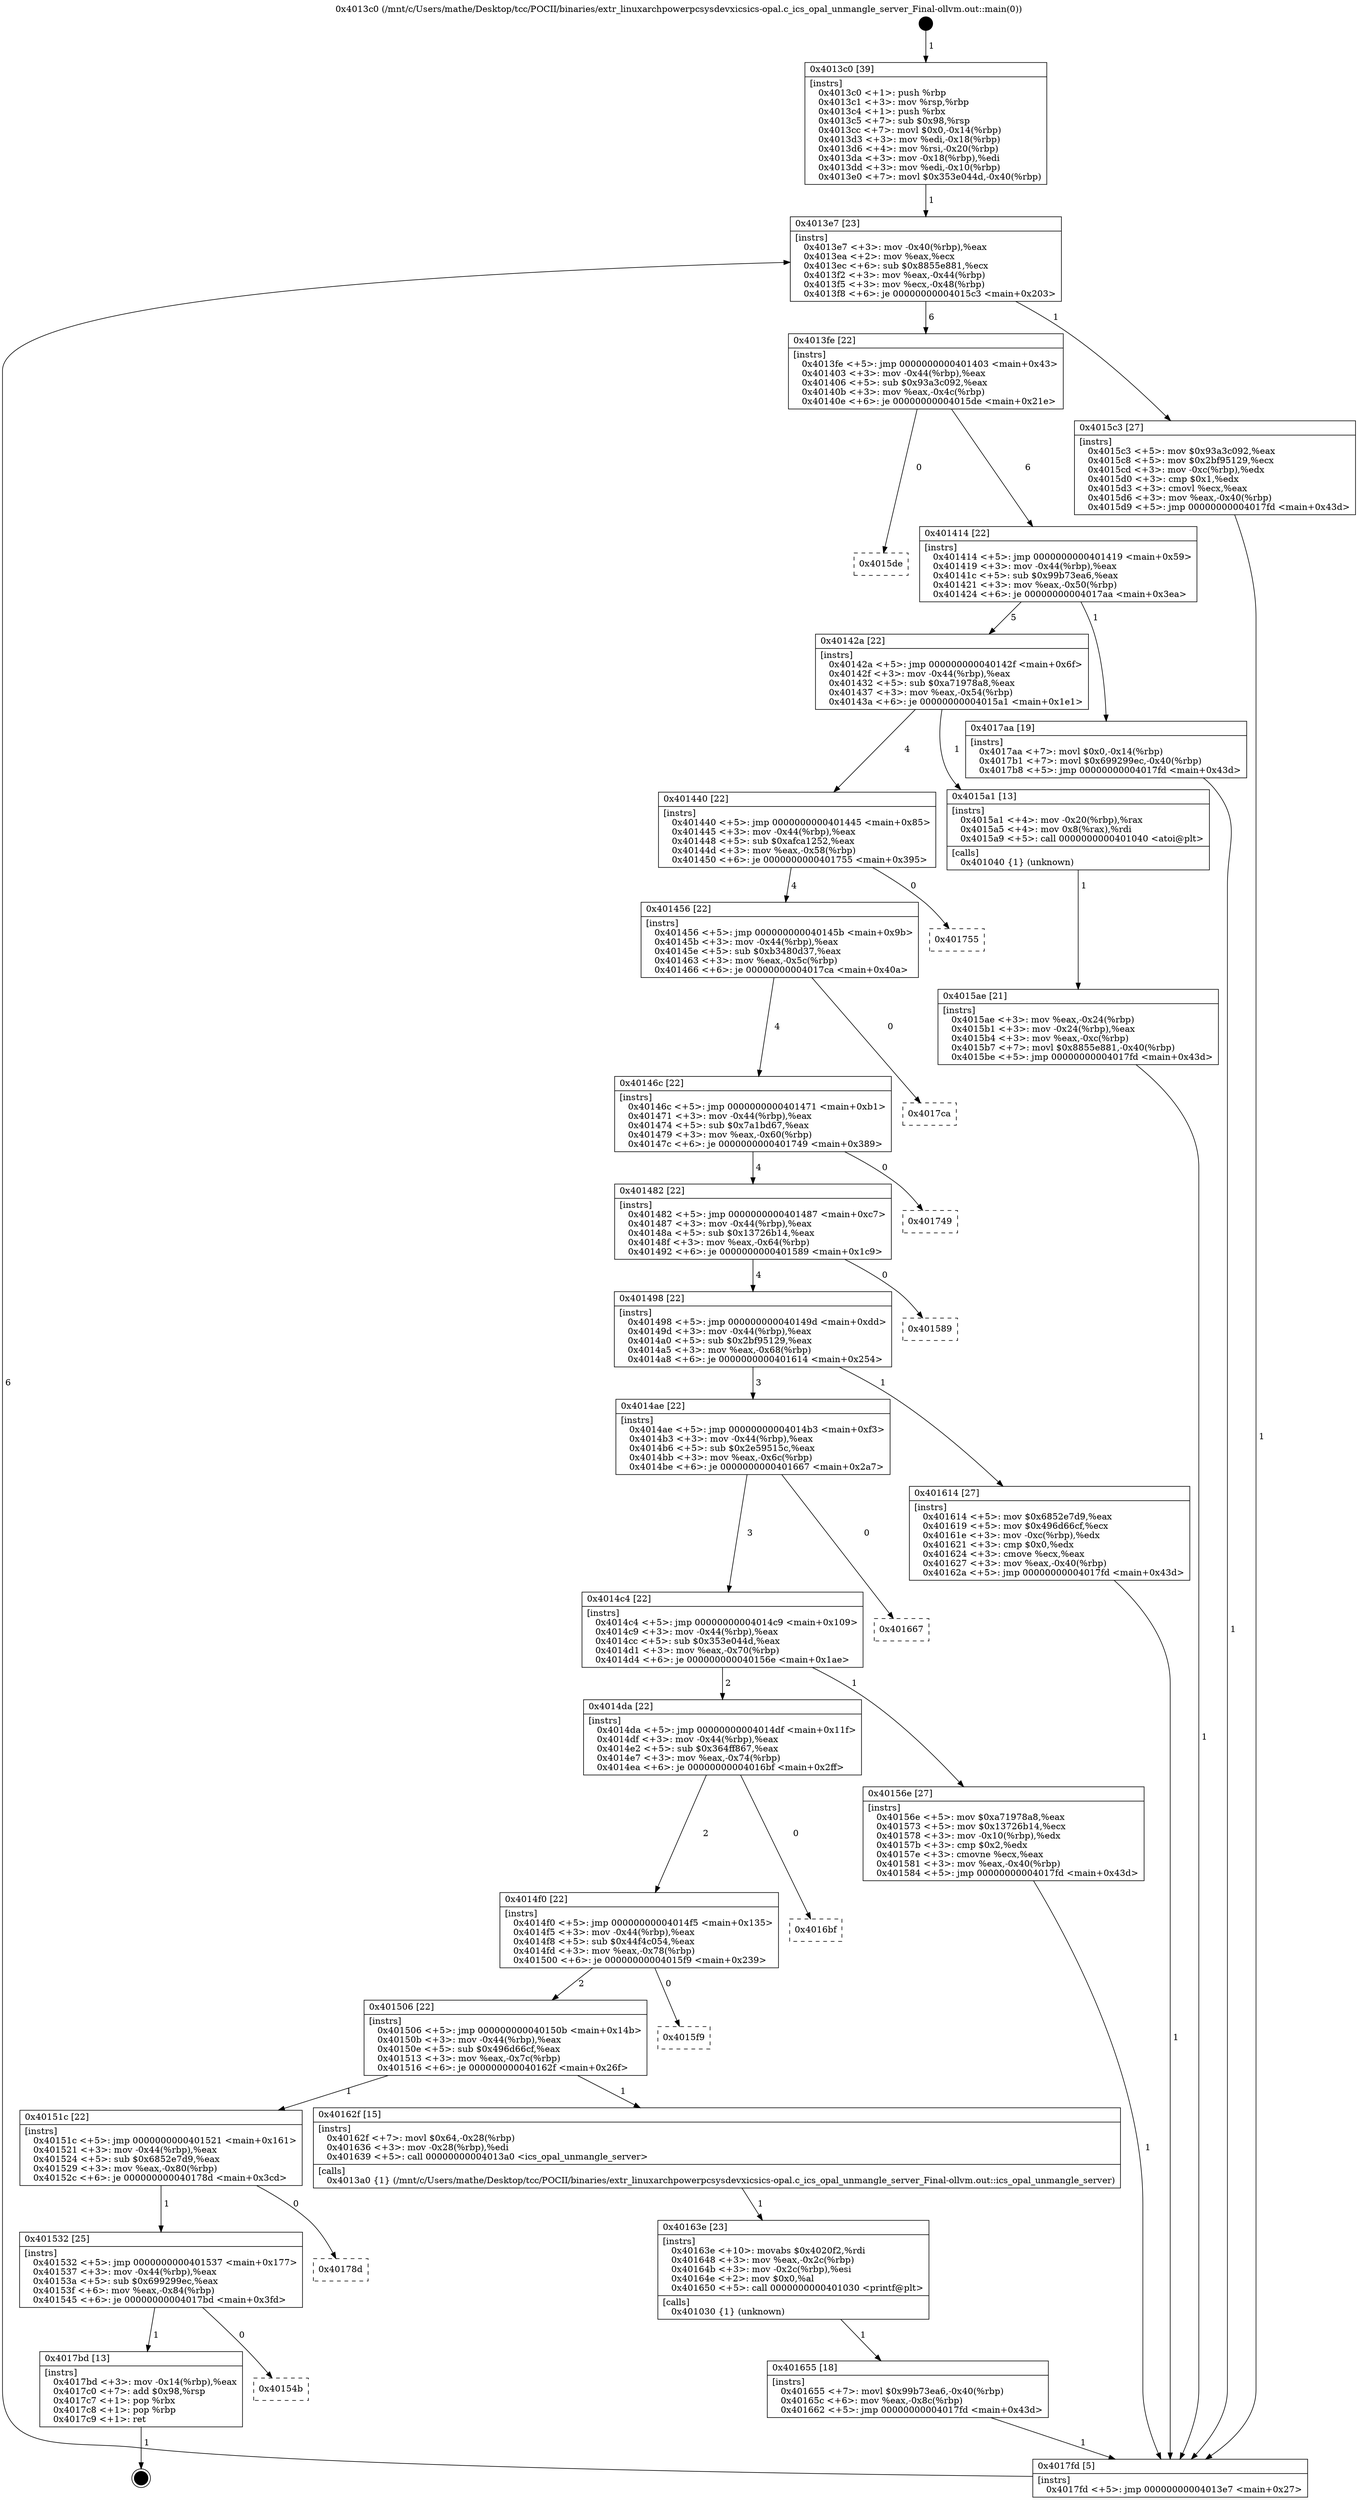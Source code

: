 digraph "0x4013c0" {
  label = "0x4013c0 (/mnt/c/Users/mathe/Desktop/tcc/POCII/binaries/extr_linuxarchpowerpcsysdevxicsics-opal.c_ics_opal_unmangle_server_Final-ollvm.out::main(0))"
  labelloc = "t"
  node[shape=record]

  Entry [label="",width=0.3,height=0.3,shape=circle,fillcolor=black,style=filled]
  "0x4013e7" [label="{
     0x4013e7 [23]\l
     | [instrs]\l
     &nbsp;&nbsp;0x4013e7 \<+3\>: mov -0x40(%rbp),%eax\l
     &nbsp;&nbsp;0x4013ea \<+2\>: mov %eax,%ecx\l
     &nbsp;&nbsp;0x4013ec \<+6\>: sub $0x8855e881,%ecx\l
     &nbsp;&nbsp;0x4013f2 \<+3\>: mov %eax,-0x44(%rbp)\l
     &nbsp;&nbsp;0x4013f5 \<+3\>: mov %ecx,-0x48(%rbp)\l
     &nbsp;&nbsp;0x4013f8 \<+6\>: je 00000000004015c3 \<main+0x203\>\l
  }"]
  "0x4015c3" [label="{
     0x4015c3 [27]\l
     | [instrs]\l
     &nbsp;&nbsp;0x4015c3 \<+5\>: mov $0x93a3c092,%eax\l
     &nbsp;&nbsp;0x4015c8 \<+5\>: mov $0x2bf95129,%ecx\l
     &nbsp;&nbsp;0x4015cd \<+3\>: mov -0xc(%rbp),%edx\l
     &nbsp;&nbsp;0x4015d0 \<+3\>: cmp $0x1,%edx\l
     &nbsp;&nbsp;0x4015d3 \<+3\>: cmovl %ecx,%eax\l
     &nbsp;&nbsp;0x4015d6 \<+3\>: mov %eax,-0x40(%rbp)\l
     &nbsp;&nbsp;0x4015d9 \<+5\>: jmp 00000000004017fd \<main+0x43d\>\l
  }"]
  "0x4013fe" [label="{
     0x4013fe [22]\l
     | [instrs]\l
     &nbsp;&nbsp;0x4013fe \<+5\>: jmp 0000000000401403 \<main+0x43\>\l
     &nbsp;&nbsp;0x401403 \<+3\>: mov -0x44(%rbp),%eax\l
     &nbsp;&nbsp;0x401406 \<+5\>: sub $0x93a3c092,%eax\l
     &nbsp;&nbsp;0x40140b \<+3\>: mov %eax,-0x4c(%rbp)\l
     &nbsp;&nbsp;0x40140e \<+6\>: je 00000000004015de \<main+0x21e\>\l
  }"]
  Exit [label="",width=0.3,height=0.3,shape=circle,fillcolor=black,style=filled,peripheries=2]
  "0x4015de" [label="{
     0x4015de\l
  }", style=dashed]
  "0x401414" [label="{
     0x401414 [22]\l
     | [instrs]\l
     &nbsp;&nbsp;0x401414 \<+5\>: jmp 0000000000401419 \<main+0x59\>\l
     &nbsp;&nbsp;0x401419 \<+3\>: mov -0x44(%rbp),%eax\l
     &nbsp;&nbsp;0x40141c \<+5\>: sub $0x99b73ea6,%eax\l
     &nbsp;&nbsp;0x401421 \<+3\>: mov %eax,-0x50(%rbp)\l
     &nbsp;&nbsp;0x401424 \<+6\>: je 00000000004017aa \<main+0x3ea\>\l
  }"]
  "0x40154b" [label="{
     0x40154b\l
  }", style=dashed]
  "0x4017aa" [label="{
     0x4017aa [19]\l
     | [instrs]\l
     &nbsp;&nbsp;0x4017aa \<+7\>: movl $0x0,-0x14(%rbp)\l
     &nbsp;&nbsp;0x4017b1 \<+7\>: movl $0x699299ec,-0x40(%rbp)\l
     &nbsp;&nbsp;0x4017b8 \<+5\>: jmp 00000000004017fd \<main+0x43d\>\l
  }"]
  "0x40142a" [label="{
     0x40142a [22]\l
     | [instrs]\l
     &nbsp;&nbsp;0x40142a \<+5\>: jmp 000000000040142f \<main+0x6f\>\l
     &nbsp;&nbsp;0x40142f \<+3\>: mov -0x44(%rbp),%eax\l
     &nbsp;&nbsp;0x401432 \<+5\>: sub $0xa71978a8,%eax\l
     &nbsp;&nbsp;0x401437 \<+3\>: mov %eax,-0x54(%rbp)\l
     &nbsp;&nbsp;0x40143a \<+6\>: je 00000000004015a1 \<main+0x1e1\>\l
  }"]
  "0x4017bd" [label="{
     0x4017bd [13]\l
     | [instrs]\l
     &nbsp;&nbsp;0x4017bd \<+3\>: mov -0x14(%rbp),%eax\l
     &nbsp;&nbsp;0x4017c0 \<+7\>: add $0x98,%rsp\l
     &nbsp;&nbsp;0x4017c7 \<+1\>: pop %rbx\l
     &nbsp;&nbsp;0x4017c8 \<+1\>: pop %rbp\l
     &nbsp;&nbsp;0x4017c9 \<+1\>: ret\l
  }"]
  "0x4015a1" [label="{
     0x4015a1 [13]\l
     | [instrs]\l
     &nbsp;&nbsp;0x4015a1 \<+4\>: mov -0x20(%rbp),%rax\l
     &nbsp;&nbsp;0x4015a5 \<+4\>: mov 0x8(%rax),%rdi\l
     &nbsp;&nbsp;0x4015a9 \<+5\>: call 0000000000401040 \<atoi@plt\>\l
     | [calls]\l
     &nbsp;&nbsp;0x401040 \{1\} (unknown)\l
  }"]
  "0x401440" [label="{
     0x401440 [22]\l
     | [instrs]\l
     &nbsp;&nbsp;0x401440 \<+5\>: jmp 0000000000401445 \<main+0x85\>\l
     &nbsp;&nbsp;0x401445 \<+3\>: mov -0x44(%rbp),%eax\l
     &nbsp;&nbsp;0x401448 \<+5\>: sub $0xafca1252,%eax\l
     &nbsp;&nbsp;0x40144d \<+3\>: mov %eax,-0x58(%rbp)\l
     &nbsp;&nbsp;0x401450 \<+6\>: je 0000000000401755 \<main+0x395\>\l
  }"]
  "0x401532" [label="{
     0x401532 [25]\l
     | [instrs]\l
     &nbsp;&nbsp;0x401532 \<+5\>: jmp 0000000000401537 \<main+0x177\>\l
     &nbsp;&nbsp;0x401537 \<+3\>: mov -0x44(%rbp),%eax\l
     &nbsp;&nbsp;0x40153a \<+5\>: sub $0x699299ec,%eax\l
     &nbsp;&nbsp;0x40153f \<+6\>: mov %eax,-0x84(%rbp)\l
     &nbsp;&nbsp;0x401545 \<+6\>: je 00000000004017bd \<main+0x3fd\>\l
  }"]
  "0x401755" [label="{
     0x401755\l
  }", style=dashed]
  "0x401456" [label="{
     0x401456 [22]\l
     | [instrs]\l
     &nbsp;&nbsp;0x401456 \<+5\>: jmp 000000000040145b \<main+0x9b\>\l
     &nbsp;&nbsp;0x40145b \<+3\>: mov -0x44(%rbp),%eax\l
     &nbsp;&nbsp;0x40145e \<+5\>: sub $0xb3480d37,%eax\l
     &nbsp;&nbsp;0x401463 \<+3\>: mov %eax,-0x5c(%rbp)\l
     &nbsp;&nbsp;0x401466 \<+6\>: je 00000000004017ca \<main+0x40a\>\l
  }"]
  "0x40178d" [label="{
     0x40178d\l
  }", style=dashed]
  "0x4017ca" [label="{
     0x4017ca\l
  }", style=dashed]
  "0x40146c" [label="{
     0x40146c [22]\l
     | [instrs]\l
     &nbsp;&nbsp;0x40146c \<+5\>: jmp 0000000000401471 \<main+0xb1\>\l
     &nbsp;&nbsp;0x401471 \<+3\>: mov -0x44(%rbp),%eax\l
     &nbsp;&nbsp;0x401474 \<+5\>: sub $0x7a1bd67,%eax\l
     &nbsp;&nbsp;0x401479 \<+3\>: mov %eax,-0x60(%rbp)\l
     &nbsp;&nbsp;0x40147c \<+6\>: je 0000000000401749 \<main+0x389\>\l
  }"]
  "0x401655" [label="{
     0x401655 [18]\l
     | [instrs]\l
     &nbsp;&nbsp;0x401655 \<+7\>: movl $0x99b73ea6,-0x40(%rbp)\l
     &nbsp;&nbsp;0x40165c \<+6\>: mov %eax,-0x8c(%rbp)\l
     &nbsp;&nbsp;0x401662 \<+5\>: jmp 00000000004017fd \<main+0x43d\>\l
  }"]
  "0x401749" [label="{
     0x401749\l
  }", style=dashed]
  "0x401482" [label="{
     0x401482 [22]\l
     | [instrs]\l
     &nbsp;&nbsp;0x401482 \<+5\>: jmp 0000000000401487 \<main+0xc7\>\l
     &nbsp;&nbsp;0x401487 \<+3\>: mov -0x44(%rbp),%eax\l
     &nbsp;&nbsp;0x40148a \<+5\>: sub $0x13726b14,%eax\l
     &nbsp;&nbsp;0x40148f \<+3\>: mov %eax,-0x64(%rbp)\l
     &nbsp;&nbsp;0x401492 \<+6\>: je 0000000000401589 \<main+0x1c9\>\l
  }"]
  "0x40163e" [label="{
     0x40163e [23]\l
     | [instrs]\l
     &nbsp;&nbsp;0x40163e \<+10\>: movabs $0x4020f2,%rdi\l
     &nbsp;&nbsp;0x401648 \<+3\>: mov %eax,-0x2c(%rbp)\l
     &nbsp;&nbsp;0x40164b \<+3\>: mov -0x2c(%rbp),%esi\l
     &nbsp;&nbsp;0x40164e \<+2\>: mov $0x0,%al\l
     &nbsp;&nbsp;0x401650 \<+5\>: call 0000000000401030 \<printf@plt\>\l
     | [calls]\l
     &nbsp;&nbsp;0x401030 \{1\} (unknown)\l
  }"]
  "0x401589" [label="{
     0x401589\l
  }", style=dashed]
  "0x401498" [label="{
     0x401498 [22]\l
     | [instrs]\l
     &nbsp;&nbsp;0x401498 \<+5\>: jmp 000000000040149d \<main+0xdd\>\l
     &nbsp;&nbsp;0x40149d \<+3\>: mov -0x44(%rbp),%eax\l
     &nbsp;&nbsp;0x4014a0 \<+5\>: sub $0x2bf95129,%eax\l
     &nbsp;&nbsp;0x4014a5 \<+3\>: mov %eax,-0x68(%rbp)\l
     &nbsp;&nbsp;0x4014a8 \<+6\>: je 0000000000401614 \<main+0x254\>\l
  }"]
  "0x40151c" [label="{
     0x40151c [22]\l
     | [instrs]\l
     &nbsp;&nbsp;0x40151c \<+5\>: jmp 0000000000401521 \<main+0x161\>\l
     &nbsp;&nbsp;0x401521 \<+3\>: mov -0x44(%rbp),%eax\l
     &nbsp;&nbsp;0x401524 \<+5\>: sub $0x6852e7d9,%eax\l
     &nbsp;&nbsp;0x401529 \<+3\>: mov %eax,-0x80(%rbp)\l
     &nbsp;&nbsp;0x40152c \<+6\>: je 000000000040178d \<main+0x3cd\>\l
  }"]
  "0x401614" [label="{
     0x401614 [27]\l
     | [instrs]\l
     &nbsp;&nbsp;0x401614 \<+5\>: mov $0x6852e7d9,%eax\l
     &nbsp;&nbsp;0x401619 \<+5\>: mov $0x496d66cf,%ecx\l
     &nbsp;&nbsp;0x40161e \<+3\>: mov -0xc(%rbp),%edx\l
     &nbsp;&nbsp;0x401621 \<+3\>: cmp $0x0,%edx\l
     &nbsp;&nbsp;0x401624 \<+3\>: cmove %ecx,%eax\l
     &nbsp;&nbsp;0x401627 \<+3\>: mov %eax,-0x40(%rbp)\l
     &nbsp;&nbsp;0x40162a \<+5\>: jmp 00000000004017fd \<main+0x43d\>\l
  }"]
  "0x4014ae" [label="{
     0x4014ae [22]\l
     | [instrs]\l
     &nbsp;&nbsp;0x4014ae \<+5\>: jmp 00000000004014b3 \<main+0xf3\>\l
     &nbsp;&nbsp;0x4014b3 \<+3\>: mov -0x44(%rbp),%eax\l
     &nbsp;&nbsp;0x4014b6 \<+5\>: sub $0x2e59515c,%eax\l
     &nbsp;&nbsp;0x4014bb \<+3\>: mov %eax,-0x6c(%rbp)\l
     &nbsp;&nbsp;0x4014be \<+6\>: je 0000000000401667 \<main+0x2a7\>\l
  }"]
  "0x40162f" [label="{
     0x40162f [15]\l
     | [instrs]\l
     &nbsp;&nbsp;0x40162f \<+7\>: movl $0x64,-0x28(%rbp)\l
     &nbsp;&nbsp;0x401636 \<+3\>: mov -0x28(%rbp),%edi\l
     &nbsp;&nbsp;0x401639 \<+5\>: call 00000000004013a0 \<ics_opal_unmangle_server\>\l
     | [calls]\l
     &nbsp;&nbsp;0x4013a0 \{1\} (/mnt/c/Users/mathe/Desktop/tcc/POCII/binaries/extr_linuxarchpowerpcsysdevxicsics-opal.c_ics_opal_unmangle_server_Final-ollvm.out::ics_opal_unmangle_server)\l
  }"]
  "0x401667" [label="{
     0x401667\l
  }", style=dashed]
  "0x4014c4" [label="{
     0x4014c4 [22]\l
     | [instrs]\l
     &nbsp;&nbsp;0x4014c4 \<+5\>: jmp 00000000004014c9 \<main+0x109\>\l
     &nbsp;&nbsp;0x4014c9 \<+3\>: mov -0x44(%rbp),%eax\l
     &nbsp;&nbsp;0x4014cc \<+5\>: sub $0x353e044d,%eax\l
     &nbsp;&nbsp;0x4014d1 \<+3\>: mov %eax,-0x70(%rbp)\l
     &nbsp;&nbsp;0x4014d4 \<+6\>: je 000000000040156e \<main+0x1ae\>\l
  }"]
  "0x401506" [label="{
     0x401506 [22]\l
     | [instrs]\l
     &nbsp;&nbsp;0x401506 \<+5\>: jmp 000000000040150b \<main+0x14b\>\l
     &nbsp;&nbsp;0x40150b \<+3\>: mov -0x44(%rbp),%eax\l
     &nbsp;&nbsp;0x40150e \<+5\>: sub $0x496d66cf,%eax\l
     &nbsp;&nbsp;0x401513 \<+3\>: mov %eax,-0x7c(%rbp)\l
     &nbsp;&nbsp;0x401516 \<+6\>: je 000000000040162f \<main+0x26f\>\l
  }"]
  "0x40156e" [label="{
     0x40156e [27]\l
     | [instrs]\l
     &nbsp;&nbsp;0x40156e \<+5\>: mov $0xa71978a8,%eax\l
     &nbsp;&nbsp;0x401573 \<+5\>: mov $0x13726b14,%ecx\l
     &nbsp;&nbsp;0x401578 \<+3\>: mov -0x10(%rbp),%edx\l
     &nbsp;&nbsp;0x40157b \<+3\>: cmp $0x2,%edx\l
     &nbsp;&nbsp;0x40157e \<+3\>: cmovne %ecx,%eax\l
     &nbsp;&nbsp;0x401581 \<+3\>: mov %eax,-0x40(%rbp)\l
     &nbsp;&nbsp;0x401584 \<+5\>: jmp 00000000004017fd \<main+0x43d\>\l
  }"]
  "0x4014da" [label="{
     0x4014da [22]\l
     | [instrs]\l
     &nbsp;&nbsp;0x4014da \<+5\>: jmp 00000000004014df \<main+0x11f\>\l
     &nbsp;&nbsp;0x4014df \<+3\>: mov -0x44(%rbp),%eax\l
     &nbsp;&nbsp;0x4014e2 \<+5\>: sub $0x364ff867,%eax\l
     &nbsp;&nbsp;0x4014e7 \<+3\>: mov %eax,-0x74(%rbp)\l
     &nbsp;&nbsp;0x4014ea \<+6\>: je 00000000004016bf \<main+0x2ff\>\l
  }"]
  "0x4017fd" [label="{
     0x4017fd [5]\l
     | [instrs]\l
     &nbsp;&nbsp;0x4017fd \<+5\>: jmp 00000000004013e7 \<main+0x27\>\l
  }"]
  "0x4013c0" [label="{
     0x4013c0 [39]\l
     | [instrs]\l
     &nbsp;&nbsp;0x4013c0 \<+1\>: push %rbp\l
     &nbsp;&nbsp;0x4013c1 \<+3\>: mov %rsp,%rbp\l
     &nbsp;&nbsp;0x4013c4 \<+1\>: push %rbx\l
     &nbsp;&nbsp;0x4013c5 \<+7\>: sub $0x98,%rsp\l
     &nbsp;&nbsp;0x4013cc \<+7\>: movl $0x0,-0x14(%rbp)\l
     &nbsp;&nbsp;0x4013d3 \<+3\>: mov %edi,-0x18(%rbp)\l
     &nbsp;&nbsp;0x4013d6 \<+4\>: mov %rsi,-0x20(%rbp)\l
     &nbsp;&nbsp;0x4013da \<+3\>: mov -0x18(%rbp),%edi\l
     &nbsp;&nbsp;0x4013dd \<+3\>: mov %edi,-0x10(%rbp)\l
     &nbsp;&nbsp;0x4013e0 \<+7\>: movl $0x353e044d,-0x40(%rbp)\l
  }"]
  "0x4015ae" [label="{
     0x4015ae [21]\l
     | [instrs]\l
     &nbsp;&nbsp;0x4015ae \<+3\>: mov %eax,-0x24(%rbp)\l
     &nbsp;&nbsp;0x4015b1 \<+3\>: mov -0x24(%rbp),%eax\l
     &nbsp;&nbsp;0x4015b4 \<+3\>: mov %eax,-0xc(%rbp)\l
     &nbsp;&nbsp;0x4015b7 \<+7\>: movl $0x8855e881,-0x40(%rbp)\l
     &nbsp;&nbsp;0x4015be \<+5\>: jmp 00000000004017fd \<main+0x43d\>\l
  }"]
  "0x4015f9" [label="{
     0x4015f9\l
  }", style=dashed]
  "0x4016bf" [label="{
     0x4016bf\l
  }", style=dashed]
  "0x4014f0" [label="{
     0x4014f0 [22]\l
     | [instrs]\l
     &nbsp;&nbsp;0x4014f0 \<+5\>: jmp 00000000004014f5 \<main+0x135\>\l
     &nbsp;&nbsp;0x4014f5 \<+3\>: mov -0x44(%rbp),%eax\l
     &nbsp;&nbsp;0x4014f8 \<+5\>: sub $0x44f4c054,%eax\l
     &nbsp;&nbsp;0x4014fd \<+3\>: mov %eax,-0x78(%rbp)\l
     &nbsp;&nbsp;0x401500 \<+6\>: je 00000000004015f9 \<main+0x239\>\l
  }"]
  Entry -> "0x4013c0" [label=" 1"]
  "0x4013e7" -> "0x4015c3" [label=" 1"]
  "0x4013e7" -> "0x4013fe" [label=" 6"]
  "0x4017bd" -> Exit [label=" 1"]
  "0x4013fe" -> "0x4015de" [label=" 0"]
  "0x4013fe" -> "0x401414" [label=" 6"]
  "0x401532" -> "0x40154b" [label=" 0"]
  "0x401414" -> "0x4017aa" [label=" 1"]
  "0x401414" -> "0x40142a" [label=" 5"]
  "0x401532" -> "0x4017bd" [label=" 1"]
  "0x40142a" -> "0x4015a1" [label=" 1"]
  "0x40142a" -> "0x401440" [label=" 4"]
  "0x40151c" -> "0x401532" [label=" 1"]
  "0x401440" -> "0x401755" [label=" 0"]
  "0x401440" -> "0x401456" [label=" 4"]
  "0x40151c" -> "0x40178d" [label=" 0"]
  "0x401456" -> "0x4017ca" [label=" 0"]
  "0x401456" -> "0x40146c" [label=" 4"]
  "0x4017aa" -> "0x4017fd" [label=" 1"]
  "0x40146c" -> "0x401749" [label=" 0"]
  "0x40146c" -> "0x401482" [label=" 4"]
  "0x401655" -> "0x4017fd" [label=" 1"]
  "0x401482" -> "0x401589" [label=" 0"]
  "0x401482" -> "0x401498" [label=" 4"]
  "0x40163e" -> "0x401655" [label=" 1"]
  "0x401498" -> "0x401614" [label=" 1"]
  "0x401498" -> "0x4014ae" [label=" 3"]
  "0x40162f" -> "0x40163e" [label=" 1"]
  "0x4014ae" -> "0x401667" [label=" 0"]
  "0x4014ae" -> "0x4014c4" [label=" 3"]
  "0x401506" -> "0x40151c" [label=" 1"]
  "0x4014c4" -> "0x40156e" [label=" 1"]
  "0x4014c4" -> "0x4014da" [label=" 2"]
  "0x40156e" -> "0x4017fd" [label=" 1"]
  "0x4013c0" -> "0x4013e7" [label=" 1"]
  "0x4017fd" -> "0x4013e7" [label=" 6"]
  "0x4015a1" -> "0x4015ae" [label=" 1"]
  "0x4015ae" -> "0x4017fd" [label=" 1"]
  "0x4015c3" -> "0x4017fd" [label=" 1"]
  "0x401614" -> "0x4017fd" [label=" 1"]
  "0x401506" -> "0x40162f" [label=" 1"]
  "0x4014da" -> "0x4016bf" [label=" 0"]
  "0x4014da" -> "0x4014f0" [label=" 2"]
  "0x4014f0" -> "0x401506" [label=" 2"]
  "0x4014f0" -> "0x4015f9" [label=" 0"]
}
